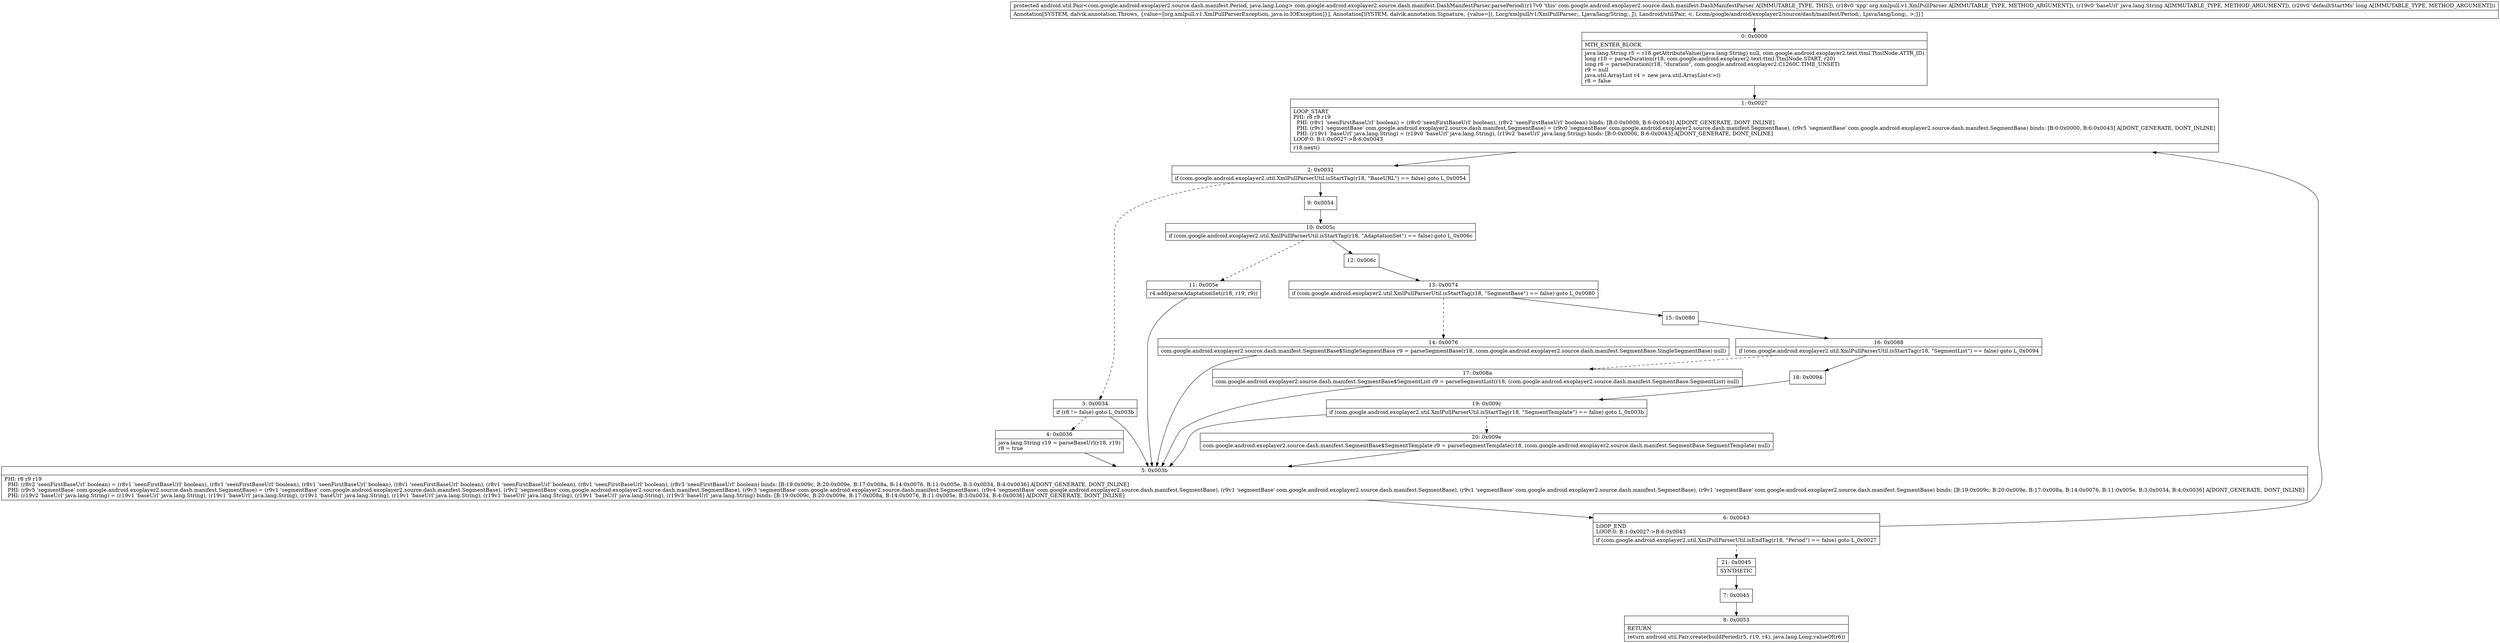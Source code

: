 digraph "CFG forcom.google.android.exoplayer2.source.dash.manifest.DashManifestParser.parsePeriod(Lorg\/xmlpull\/v1\/XmlPullParser;Ljava\/lang\/String;J)Landroid\/util\/Pair;" {
Node_0 [shape=record,label="{0\:\ 0x0000|MTH_ENTER_BLOCK\l|java.lang.String r5 = r18.getAttributeValue((java.lang.String) null, com.google.android.exoplayer2.text.ttml.TtmlNode.ATTR_ID)\llong r10 = parseDuration(r18, com.google.android.exoplayer2.text.ttml.TtmlNode.START, r20)\llong r6 = parseDuration(r18, \"duration\", com.google.android.exoplayer2.C1260C.TIME_UNSET)\lr9 = null\ljava.util.ArrayList r4 = new java.util.ArrayList\<\>()\lr8 = false\l}"];
Node_1 [shape=record,label="{1\:\ 0x0027|LOOP_START\lPHI: r8 r9 r19 \l  PHI: (r8v1 'seenFirstBaseUrl' boolean) = (r8v0 'seenFirstBaseUrl' boolean), (r8v2 'seenFirstBaseUrl' boolean) binds: [B:0:0x0000, B:6:0x0043] A[DONT_GENERATE, DONT_INLINE]\l  PHI: (r9v1 'segmentBase' com.google.android.exoplayer2.source.dash.manifest.SegmentBase) = (r9v0 'segmentBase' com.google.android.exoplayer2.source.dash.manifest.SegmentBase), (r9v5 'segmentBase' com.google.android.exoplayer2.source.dash.manifest.SegmentBase) binds: [B:0:0x0000, B:6:0x0043] A[DONT_GENERATE, DONT_INLINE]\l  PHI: (r19v1 'baseUrl' java.lang.String) = (r19v0 'baseUrl' java.lang.String), (r19v2 'baseUrl' java.lang.String) binds: [B:0:0x0000, B:6:0x0043] A[DONT_GENERATE, DONT_INLINE]\lLOOP:0: B:1:0x0027\-\>B:6:0x0043\l|r18.next()\l}"];
Node_2 [shape=record,label="{2\:\ 0x0032|if (com.google.android.exoplayer2.util.XmlPullParserUtil.isStartTag(r18, \"BaseURL\") == false) goto L_0x0054\l}"];
Node_3 [shape=record,label="{3\:\ 0x0034|if (r8 != false) goto L_0x003b\l}"];
Node_4 [shape=record,label="{4\:\ 0x0036|java.lang.String r19 = parseBaseUrl(r18, r19)\lr8 = true\l}"];
Node_5 [shape=record,label="{5\:\ 0x003b|PHI: r8 r9 r19 \l  PHI: (r8v2 'seenFirstBaseUrl' boolean) = (r8v1 'seenFirstBaseUrl' boolean), (r8v1 'seenFirstBaseUrl' boolean), (r8v1 'seenFirstBaseUrl' boolean), (r8v1 'seenFirstBaseUrl' boolean), (r8v1 'seenFirstBaseUrl' boolean), (r8v1 'seenFirstBaseUrl' boolean), (r8v3 'seenFirstBaseUrl' boolean) binds: [B:19:0x009c, B:20:0x009e, B:17:0x008a, B:14:0x0076, B:11:0x005e, B:3:0x0034, B:4:0x0036] A[DONT_GENERATE, DONT_INLINE]\l  PHI: (r9v5 'segmentBase' com.google.android.exoplayer2.source.dash.manifest.SegmentBase) = (r9v1 'segmentBase' com.google.android.exoplayer2.source.dash.manifest.SegmentBase), (r9v2 'segmentBase' com.google.android.exoplayer2.source.dash.manifest.SegmentBase), (r9v3 'segmentBase' com.google.android.exoplayer2.source.dash.manifest.SegmentBase), (r9v4 'segmentBase' com.google.android.exoplayer2.source.dash.manifest.SegmentBase), (r9v1 'segmentBase' com.google.android.exoplayer2.source.dash.manifest.SegmentBase), (r9v1 'segmentBase' com.google.android.exoplayer2.source.dash.manifest.SegmentBase), (r9v1 'segmentBase' com.google.android.exoplayer2.source.dash.manifest.SegmentBase) binds: [B:19:0x009c, B:20:0x009e, B:17:0x008a, B:14:0x0076, B:11:0x005e, B:3:0x0034, B:4:0x0036] A[DONT_GENERATE, DONT_INLINE]\l  PHI: (r19v2 'baseUrl' java.lang.String) = (r19v1 'baseUrl' java.lang.String), (r19v1 'baseUrl' java.lang.String), (r19v1 'baseUrl' java.lang.String), (r19v1 'baseUrl' java.lang.String), (r19v1 'baseUrl' java.lang.String), (r19v1 'baseUrl' java.lang.String), (r19v3 'baseUrl' java.lang.String) binds: [B:19:0x009c, B:20:0x009e, B:17:0x008a, B:14:0x0076, B:11:0x005e, B:3:0x0034, B:4:0x0036] A[DONT_GENERATE, DONT_INLINE]\l}"];
Node_6 [shape=record,label="{6\:\ 0x0043|LOOP_END\lLOOP:0: B:1:0x0027\-\>B:6:0x0043\l|if (com.google.android.exoplayer2.util.XmlPullParserUtil.isEndTag(r18, \"Period\") == false) goto L_0x0027\l}"];
Node_7 [shape=record,label="{7\:\ 0x0045}"];
Node_8 [shape=record,label="{8\:\ 0x0053|RETURN\l|return android.util.Pair.create(buildPeriod(r5, r10, r4), java.lang.Long.valueOf(r6))\l}"];
Node_9 [shape=record,label="{9\:\ 0x0054}"];
Node_10 [shape=record,label="{10\:\ 0x005c|if (com.google.android.exoplayer2.util.XmlPullParserUtil.isStartTag(r18, \"AdaptationSet\") == false) goto L_0x006c\l}"];
Node_11 [shape=record,label="{11\:\ 0x005e|r4.add(parseAdaptationSet(r18, r19, r9))\l}"];
Node_12 [shape=record,label="{12\:\ 0x006c}"];
Node_13 [shape=record,label="{13\:\ 0x0074|if (com.google.android.exoplayer2.util.XmlPullParserUtil.isStartTag(r18, \"SegmentBase\") == false) goto L_0x0080\l}"];
Node_14 [shape=record,label="{14\:\ 0x0076|com.google.android.exoplayer2.source.dash.manifest.SegmentBase$SingleSegmentBase r9 = parseSegmentBase(r18, (com.google.android.exoplayer2.source.dash.manifest.SegmentBase.SingleSegmentBase) null)\l}"];
Node_15 [shape=record,label="{15\:\ 0x0080}"];
Node_16 [shape=record,label="{16\:\ 0x0088|if (com.google.android.exoplayer2.util.XmlPullParserUtil.isStartTag(r18, \"SegmentList\") == false) goto L_0x0094\l}"];
Node_17 [shape=record,label="{17\:\ 0x008a|com.google.android.exoplayer2.source.dash.manifest.SegmentBase$SegmentList r9 = parseSegmentList(r18, (com.google.android.exoplayer2.source.dash.manifest.SegmentBase.SegmentList) null)\l}"];
Node_18 [shape=record,label="{18\:\ 0x0094}"];
Node_19 [shape=record,label="{19\:\ 0x009c|if (com.google.android.exoplayer2.util.XmlPullParserUtil.isStartTag(r18, \"SegmentTemplate\") == false) goto L_0x003b\l}"];
Node_20 [shape=record,label="{20\:\ 0x009e|com.google.android.exoplayer2.source.dash.manifest.SegmentBase$SegmentTemplate r9 = parseSegmentTemplate(r18, (com.google.android.exoplayer2.source.dash.manifest.SegmentBase.SegmentTemplate) null)\l}"];
Node_21 [shape=record,label="{21\:\ 0x0045|SYNTHETIC\l}"];
MethodNode[shape=record,label="{protected android.util.Pair\<com.google.android.exoplayer2.source.dash.manifest.Period, java.lang.Long\> com.google.android.exoplayer2.source.dash.manifest.DashManifestParser.parsePeriod((r17v0 'this' com.google.android.exoplayer2.source.dash.manifest.DashManifestParser A[IMMUTABLE_TYPE, THIS]), (r18v0 'xpp' org.xmlpull.v1.XmlPullParser A[IMMUTABLE_TYPE, METHOD_ARGUMENT]), (r19v0 'baseUrl' java.lang.String A[IMMUTABLE_TYPE, METHOD_ARGUMENT]), (r20v0 'defaultStartMs' long A[IMMUTABLE_TYPE, METHOD_ARGUMENT]))  | Annotation[SYSTEM, dalvik.annotation.Throws, \{value=[org.xmlpull.v1.XmlPullParserException, java.io.IOException]\}], Annotation[SYSTEM, dalvik.annotation.Signature, \{value=[(, Lorg\/xmlpull\/v1\/XmlPullParser;, Ljava\/lang\/String;, J), Landroid\/util\/Pair, \<, Lcom\/google\/android\/exoplayer2\/source\/dash\/manifest\/Period;, Ljava\/lang\/Long;, \>;]\}]\l}"];
MethodNode -> Node_0;
Node_0 -> Node_1;
Node_1 -> Node_2;
Node_2 -> Node_3[style=dashed];
Node_2 -> Node_9;
Node_3 -> Node_4[style=dashed];
Node_3 -> Node_5;
Node_4 -> Node_5;
Node_5 -> Node_6;
Node_6 -> Node_1;
Node_6 -> Node_21[style=dashed];
Node_7 -> Node_8;
Node_9 -> Node_10;
Node_10 -> Node_11[style=dashed];
Node_10 -> Node_12;
Node_11 -> Node_5;
Node_12 -> Node_13;
Node_13 -> Node_14[style=dashed];
Node_13 -> Node_15;
Node_14 -> Node_5;
Node_15 -> Node_16;
Node_16 -> Node_17[style=dashed];
Node_16 -> Node_18;
Node_17 -> Node_5;
Node_18 -> Node_19;
Node_19 -> Node_5;
Node_19 -> Node_20[style=dashed];
Node_20 -> Node_5;
Node_21 -> Node_7;
}

